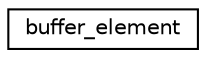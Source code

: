 digraph "Graphical Class Hierarchy"
{
 // LATEX_PDF_SIZE
  edge [fontname="Helvetica",fontsize="10",labelfontname="Helvetica",labelfontsize="10"];
  node [fontname="Helvetica",fontsize="10",shape=record];
  rankdir="LR";
  Node0 [label="buffer_element",height=0.2,width=0.4,color="black", fillcolor="white", style="filled",URL="$structbuffer__element.html",tooltip="buffer_element describes an entry in the buffer used by SUN."];
}
